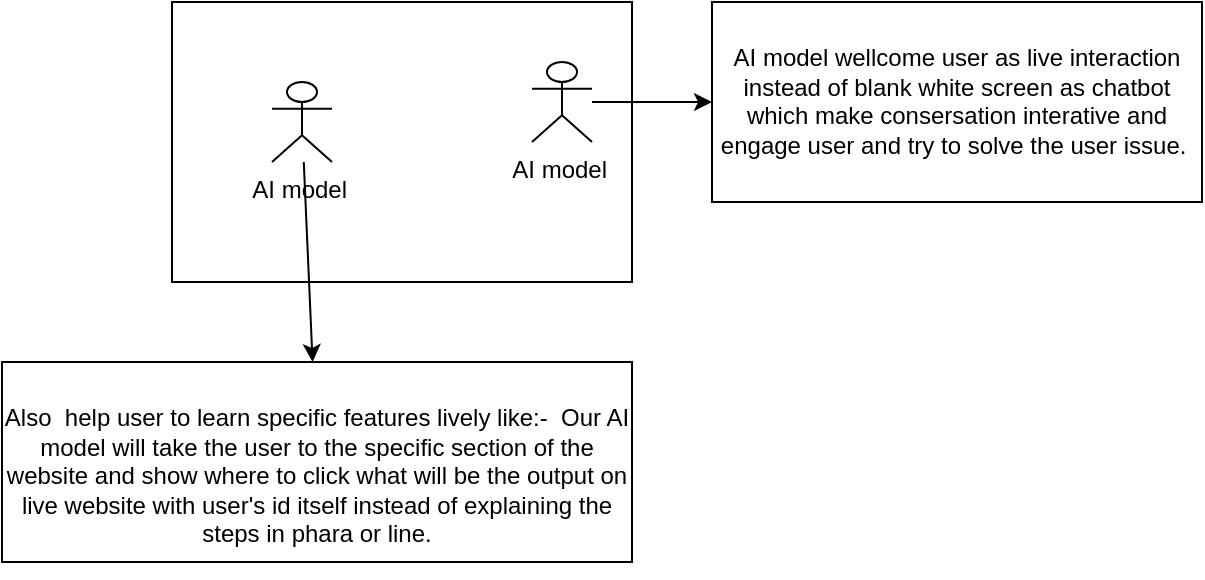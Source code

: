 <mxfile>
    <diagram id="pU9mdEcHVQKlYXrCG840" name="Page-1">
        <mxGraphModel dx="1386" dy="779" grid="1" gridSize="10" guides="1" tooltips="1" connect="1" arrows="1" fold="1" page="1" pageScale="1" pageWidth="850" pageHeight="1100" math="0" shadow="0">
            <root>
                <mxCell id="0"/>
                <mxCell id="1" parent="0"/>
                <mxCell id="3" value="" style="rounded=0;whiteSpace=wrap;html=1;movable=0;resizable=0;rotatable=0;deletable=0;editable=0;connectable=0;" vertex="1" parent="1">
                    <mxGeometry x="170" y="200" width="230" height="140" as="geometry"/>
                </mxCell>
                <mxCell id="9" value="" style="edgeStyle=none;html=1;movable=0;resizable=0;rotatable=0;deletable=0;editable=0;connectable=0;" edge="1" parent="1" source="2" target="8">
                    <mxGeometry relative="1" as="geometry"/>
                </mxCell>
                <mxCell id="2" value="AI model&amp;nbsp;" style="shape=umlActor;verticalLabelPosition=bottom;verticalAlign=top;html=1;outlineConnect=0;movable=0;resizable=0;rotatable=0;deletable=0;editable=0;connectable=0;" vertex="1" parent="1">
                    <mxGeometry x="350" y="230" width="30" height="40" as="geometry"/>
                </mxCell>
                <mxCell id="8" value="&lt;br&gt;AI model wellcome user as live interaction instead of blank white screen as chatbot which make consersation interative and engage user and try to solve the user issue.&amp;nbsp;&lt;br&gt;" style="whiteSpace=wrap;html=1;verticalAlign=top;align=center;movable=0;resizable=0;rotatable=0;deletable=0;editable=0;connectable=0;" vertex="1" parent="1">
                    <mxGeometry x="440" y="200" width="245" height="100" as="geometry"/>
                </mxCell>
                <mxCell id="12" value="" style="edgeStyle=none;html=1;movable=0;resizable=0;rotatable=0;deletable=0;editable=0;connectable=0;" edge="1" parent="1" source="10" target="11">
                    <mxGeometry relative="1" as="geometry"/>
                </mxCell>
                <mxCell id="10" value="AI model&amp;nbsp;" style="shape=umlActor;verticalLabelPosition=bottom;verticalAlign=top;html=1;outlineConnect=0;movable=0;resizable=0;rotatable=0;deletable=0;editable=0;connectable=0;" vertex="1" parent="1">
                    <mxGeometry x="220" y="240" width="30" height="40" as="geometry"/>
                </mxCell>
                <mxCell id="11" value="&lt;br&gt;Also&amp;nbsp; help user to learn specific features lively like:-&amp;nbsp; Our AI model will take the user to the specific section of the website and show where to click what will be the output on live website with user's id itself instead of explaining the steps in phara or line.&lt;br&gt;&amp;nbsp;" style="whiteSpace=wrap;html=1;verticalAlign=top;movable=1;resizable=1;rotatable=1;deletable=1;editable=1;connectable=1;" vertex="1" parent="1">
                    <mxGeometry x="85" y="380" width="315" height="100" as="geometry"/>
                </mxCell>
            </root>
        </mxGraphModel>
    </diagram>
</mxfile>